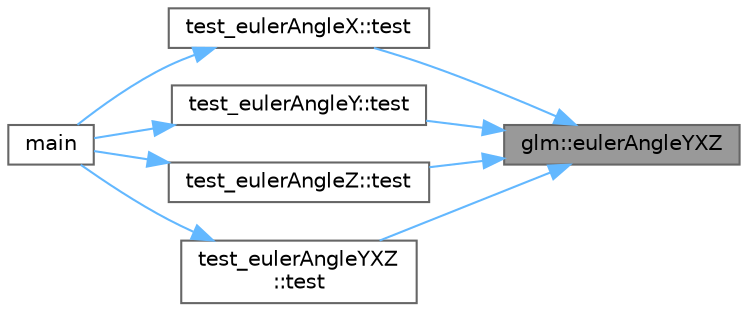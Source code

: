 digraph "glm::eulerAngleYXZ"
{
 // LATEX_PDF_SIZE
  bgcolor="transparent";
  edge [fontname=Helvetica,fontsize=10,labelfontname=Helvetica,labelfontsize=10];
  node [fontname=Helvetica,fontsize=10,shape=box,height=0.2,width=0.4];
  rankdir="RL";
  Node1 [id="Node000001",label="glm::eulerAngleYXZ",height=0.2,width=0.4,color="gray40", fillcolor="grey60", style="filled", fontcolor="black",tooltip=" "];
  Node1 -> Node2 [id="edge17_Node000001_Node000002",dir="back",color="steelblue1",style="solid",tooltip=" "];
  Node2 [id="Node000002",label="test_eulerAngleX::test",height=0.2,width=0.4,color="grey40", fillcolor="white", style="filled",URL="$namespacetest__euler_angle_x.html#a29927bfd28a74b6e785bf69a62f0de43",tooltip=" "];
  Node2 -> Node3 [id="edge18_Node000002_Node000003",dir="back",color="steelblue1",style="solid",tooltip=" "];
  Node3 [id="Node000003",label="main",height=0.2,width=0.4,color="grey40", fillcolor="white", style="filled",URL="$_classes_2lib_2glm_2test_2gtx_2gtx__euler__angle_8cpp.html#ae66f6b31b5ad750f1fe042a706a4e3d4",tooltip=" "];
  Node1 -> Node4 [id="edge19_Node000001_Node000004",dir="back",color="steelblue1",style="solid",tooltip=" "];
  Node4 [id="Node000004",label="test_eulerAngleY::test",height=0.2,width=0.4,color="grey40", fillcolor="white", style="filled",URL="$namespacetest__euler_angle_y.html#afc84f914ee7ca893ee2fdbfae5dd6850",tooltip=" "];
  Node4 -> Node3 [id="edge20_Node000004_Node000003",dir="back",color="steelblue1",style="solid",tooltip=" "];
  Node1 -> Node5 [id="edge21_Node000001_Node000005",dir="back",color="steelblue1",style="solid",tooltip=" "];
  Node5 [id="Node000005",label="test_eulerAngleZ::test",height=0.2,width=0.4,color="grey40", fillcolor="white", style="filled",URL="$namespacetest__euler_angle_z.html#a41fde8e06e1eb868ec213242617c9b35",tooltip=" "];
  Node5 -> Node3 [id="edge22_Node000005_Node000003",dir="back",color="steelblue1",style="solid",tooltip=" "];
  Node1 -> Node6 [id="edge23_Node000001_Node000006",dir="back",color="steelblue1",style="solid",tooltip=" "];
  Node6 [id="Node000006",label="test_eulerAngleYXZ\l::test",height=0.2,width=0.4,color="grey40", fillcolor="white", style="filled",URL="$namespacetest__euler_angle_y_x_z.html#af8fd87ad0b0cb30d100219581c254643",tooltip=" "];
  Node6 -> Node3 [id="edge24_Node000006_Node000003",dir="back",color="steelblue1",style="solid",tooltip=" "];
}
